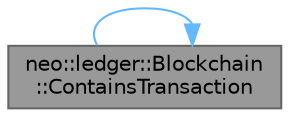 digraph "neo::ledger::Blockchain::ContainsTransaction"
{
 // LATEX_PDF_SIZE
  bgcolor="transparent";
  edge [fontname=Helvetica,fontsize=10,labelfontname=Helvetica,labelfontsize=10];
  node [fontname=Helvetica,fontsize=10,shape=box,height=0.2,width=0.4];
  rankdir="LR";
  Node1 [id="Node000001",label="neo::ledger::Blockchain\l::ContainsTransaction",height=0.2,width=0.4,color="gray40", fillcolor="grey60", style="filled", fontcolor="black",tooltip="Checks if a transaction exists in the blockchain."];
  Node1 -> Node1 [id="edge1_Node000001_Node000001",color="steelblue1",style="solid",tooltip=" "];
}
